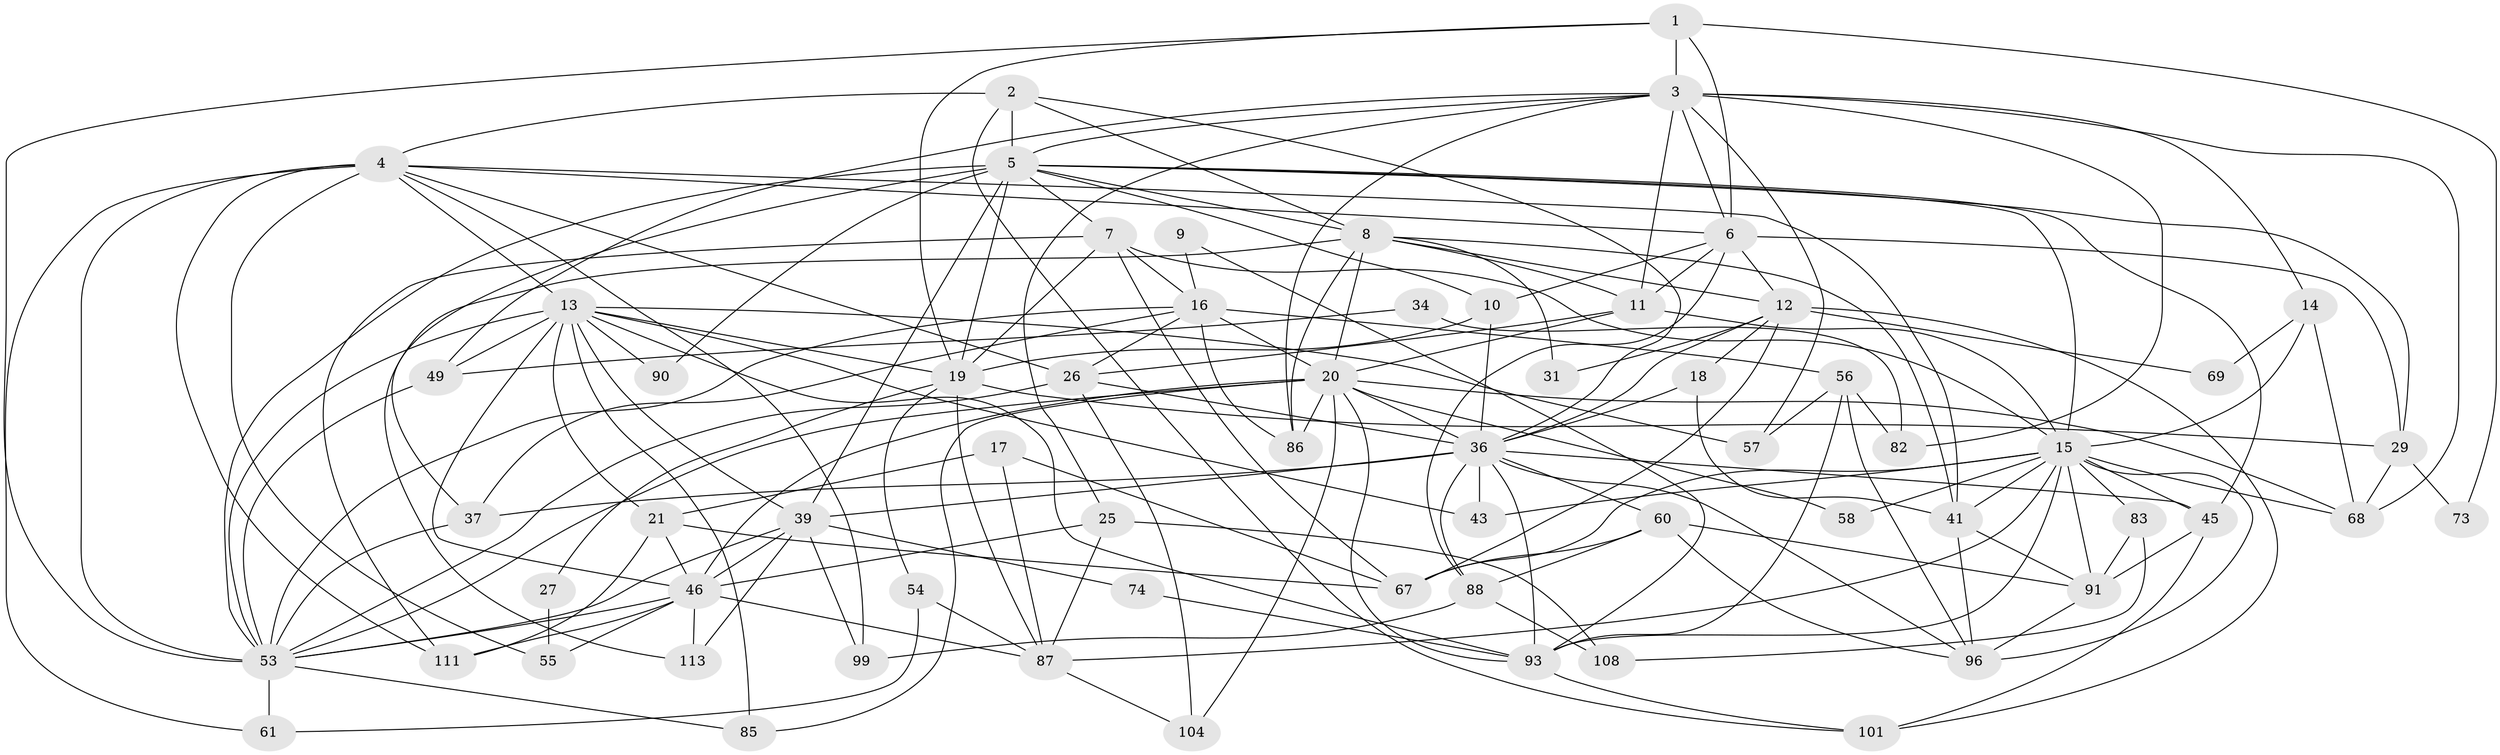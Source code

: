 // original degree distribution, {5: 0.1484375, 4: 0.328125, 6: 0.109375, 3: 0.265625, 2: 0.109375, 7: 0.0390625}
// Generated by graph-tools (version 1.1) at 2025/15/03/09/25 04:15:17]
// undirected, 64 vertices, 177 edges
graph export_dot {
graph [start="1"]
  node [color=gray90,style=filled];
  1;
  2;
  3 [super="+62+75"];
  4 [super="+114+23"];
  5 [super="+28+38+76"];
  6 [super="+65+32"];
  7 [super="+52"];
  8 [super="+71"];
  9;
  10;
  11 [super="+35"];
  12 [super="+50"];
  13 [super="+70+118"];
  14;
  15 [super="+109+42"];
  16 [super="+51"];
  17;
  18 [super="+33"];
  19 [super="+22"];
  20 [super="+97+92+117"];
  21 [super="+106+84"];
  25 [super="+107"];
  26 [super="+66+40"];
  27;
  29 [super="+127"];
  31;
  34 [super="+80"];
  36 [super="+59"];
  37;
  39 [super="+102+44+72"];
  41 [super="+120"];
  43;
  45 [super="+112"];
  46 [super="+47+64"];
  49;
  53 [super="+115+95+77"];
  54;
  55;
  56 [super="+89"];
  57;
  58;
  60 [super="+63"];
  61;
  67 [super="+100"];
  68 [super="+121"];
  69;
  73;
  74;
  82;
  83;
  85;
  86 [super="+110"];
  87 [super="+123"];
  88 [super="+94"];
  90;
  91;
  93 [super="+105"];
  96;
  99;
  101;
  104;
  108;
  111;
  113;
  1 -- 73;
  1 -- 19;
  1 -- 3;
  1 -- 53;
  1 -- 6;
  2 -- 101;
  2 -- 5;
  2 -- 8;
  2 -- 36;
  2 -- 4;
  3 -- 82;
  3 -- 49;
  3 -- 57;
  3 -- 25;
  3 -- 86;
  3 -- 68;
  3 -- 5;
  3 -- 6 [weight=2];
  3 -- 11;
  3 -- 14;
  4 -- 55;
  4 -- 13;
  4 -- 26 [weight=2];
  4 -- 41;
  4 -- 53;
  4 -- 99;
  4 -- 111;
  4 -- 61;
  4 -- 6 [weight=2];
  5 -- 8;
  5 -- 29;
  5 -- 15;
  5 -- 19 [weight=2];
  5 -- 39;
  5 -- 90;
  5 -- 45;
  5 -- 7;
  5 -- 10;
  5 -- 53;
  5 -- 37;
  6 -- 12 [weight=2];
  6 -- 29;
  6 -- 88;
  6 -- 10;
  6 -- 11;
  7 -- 16;
  7 -- 15 [weight=2];
  7 -- 19;
  7 -- 67;
  7 -- 111;
  8 -- 86;
  8 -- 113;
  8 -- 20;
  8 -- 12;
  8 -- 31;
  8 -- 11;
  8 -- 41;
  9 -- 16;
  9 -- 93;
  10 -- 19;
  10 -- 36;
  11 -- 26;
  11 -- 15;
  11 -- 20;
  12 -- 31;
  12 -- 69;
  12 -- 36;
  12 -- 101;
  12 -- 18;
  12 -- 67;
  13 -- 90;
  13 -- 93;
  13 -- 53 [weight=2];
  13 -- 85;
  13 -- 57;
  13 -- 43;
  13 -- 46;
  13 -- 49;
  13 -- 19;
  13 -- 21;
  13 -- 39;
  14 -- 69;
  14 -- 15;
  14 -- 68;
  15 -- 96;
  15 -- 83;
  15 -- 68;
  15 -- 43;
  15 -- 67;
  15 -- 41 [weight=2];
  15 -- 45;
  15 -- 87;
  15 -- 58;
  15 -- 91;
  15 -- 93;
  16 -- 26;
  16 -- 20;
  16 -- 37;
  16 -- 56;
  16 -- 53;
  16 -- 86;
  17 -- 87;
  17 -- 21;
  17 -- 67;
  18 -- 36;
  18 -- 41;
  19 -- 87;
  19 -- 29;
  19 -- 54;
  19 -- 27;
  20 -- 36;
  20 -- 58;
  20 -- 104;
  20 -- 53;
  20 -- 46;
  20 -- 68;
  20 -- 85;
  20 -- 86;
  20 -- 93;
  21 -- 46 [weight=2];
  21 -- 111;
  21 -- 67;
  25 -- 46;
  25 -- 87;
  25 -- 108;
  26 -- 36 [weight=3];
  26 -- 104;
  26 -- 53;
  27 -- 55;
  29 -- 68;
  29 -- 73;
  34 -- 82;
  34 -- 49;
  36 -- 60 [weight=2];
  36 -- 96;
  36 -- 37;
  36 -- 43;
  36 -- 88;
  36 -- 93;
  36 -- 45;
  36 -- 39;
  37 -- 53;
  39 -- 113;
  39 -- 99;
  39 -- 74;
  39 -- 46;
  39 -- 53;
  41 -- 96;
  41 -- 91;
  45 -- 91;
  45 -- 101;
  46 -- 87;
  46 -- 55;
  46 -- 113;
  46 -- 111;
  46 -- 53;
  49 -- 53;
  53 -- 85;
  53 -- 61;
  54 -- 61;
  54 -- 87;
  56 -- 96;
  56 -- 82;
  56 -- 57;
  56 -- 93;
  60 -- 96;
  60 -- 67;
  60 -- 88;
  60 -- 91;
  74 -- 93;
  83 -- 91;
  83 -- 108;
  87 -- 104;
  88 -- 99;
  88 -- 108;
  91 -- 96;
  93 -- 101;
}
